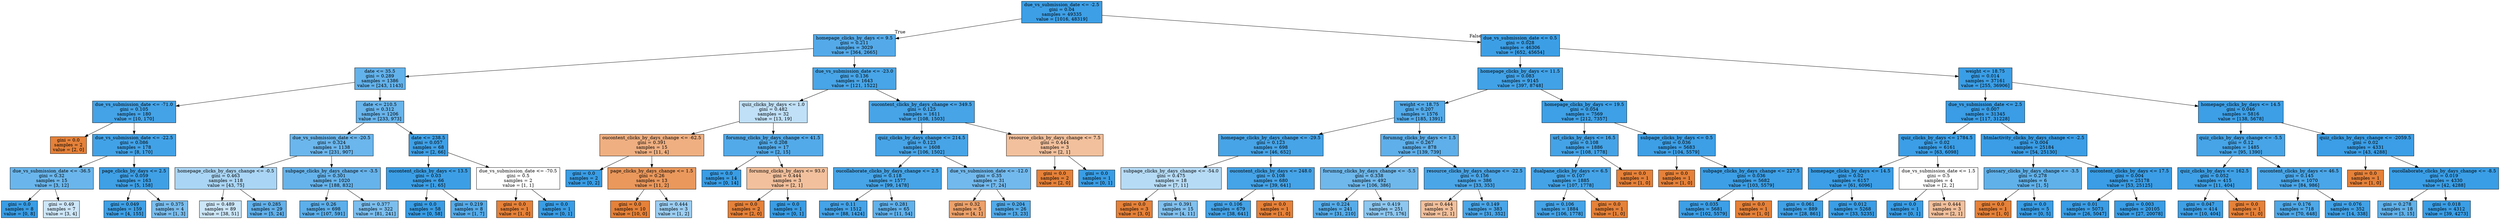 digraph Tree {
node [shape=box, style="filled", color="black"] ;
0 [label="due_vs_submission_date <= -2.5\ngini = 0.04\nsamples = 49335\nvalue = [1016, 48319]", fillcolor="#399de5fa"] ;
1 [label="homepage_clicks_by_days <= 9.5\ngini = 0.211\nsamples = 3029\nvalue = [364, 2665]", fillcolor="#399de5dc"] ;
0 -> 1 [labeldistance=2.5, labelangle=45, headlabel="True"] ;
2 [label="date <= 35.5\ngini = 0.289\nsamples = 1386\nvalue = [243, 1143]", fillcolor="#399de5c9"] ;
1 -> 2 ;
3 [label="due_vs_submission_date <= -71.0\ngini = 0.105\nsamples = 180\nvalue = [10, 170]", fillcolor="#399de5f0"] ;
2 -> 3 ;
4 [label="gini = 0.0\nsamples = 2\nvalue = [2, 0]", fillcolor="#e58139ff"] ;
3 -> 4 ;
5 [label="due_vs_submission_date <= -22.5\ngini = 0.086\nsamples = 178\nvalue = [8, 170]", fillcolor="#399de5f3"] ;
3 -> 5 ;
6 [label="due_vs_submission_date <= -36.5\ngini = 0.32\nsamples = 15\nvalue = [3, 12]", fillcolor="#399de5bf"] ;
5 -> 6 ;
7 [label="gini = 0.0\nsamples = 8\nvalue = [0, 8]", fillcolor="#399de5ff"] ;
6 -> 7 ;
8 [label="gini = 0.49\nsamples = 7\nvalue = [3, 4]", fillcolor="#399de540"] ;
6 -> 8 ;
9 [label="page_clicks_by_days <= 2.5\ngini = 0.059\nsamples = 163\nvalue = [5, 158]", fillcolor="#399de5f7"] ;
5 -> 9 ;
10 [label="gini = 0.049\nsamples = 159\nvalue = [4, 155]", fillcolor="#399de5f8"] ;
9 -> 10 ;
11 [label="gini = 0.375\nsamples = 4\nvalue = [1, 3]", fillcolor="#399de5aa"] ;
9 -> 11 ;
12 [label="date <= 210.5\ngini = 0.312\nsamples = 1206\nvalue = [233, 973]", fillcolor="#399de5c2"] ;
2 -> 12 ;
13 [label="due_vs_submission_date <= -20.5\ngini = 0.324\nsamples = 1138\nvalue = [231, 907]", fillcolor="#399de5be"] ;
12 -> 13 ;
14 [label="homepage_clicks_by_days_change <= -0.5\ngini = 0.463\nsamples = 118\nvalue = [43, 75]", fillcolor="#399de56d"] ;
13 -> 14 ;
15 [label="gini = 0.489\nsamples = 89\nvalue = [38, 51]", fillcolor="#399de541"] ;
14 -> 15 ;
16 [label="gini = 0.285\nsamples = 29\nvalue = [5, 24]", fillcolor="#399de5ca"] ;
14 -> 16 ;
17 [label="subpage_clicks_by_days_change <= -3.5\ngini = 0.301\nsamples = 1020\nvalue = [188, 832]", fillcolor="#399de5c5"] ;
13 -> 17 ;
18 [label="gini = 0.26\nsamples = 698\nvalue = [107, 591]", fillcolor="#399de5d1"] ;
17 -> 18 ;
19 [label="gini = 0.377\nsamples = 322\nvalue = [81, 241]", fillcolor="#399de5a9"] ;
17 -> 19 ;
20 [label="date <= 238.5\ngini = 0.057\nsamples = 68\nvalue = [2, 66]", fillcolor="#399de5f7"] ;
12 -> 20 ;
21 [label="oucontent_clicks_by_days <= 13.5\ngini = 0.03\nsamples = 66\nvalue = [1, 65]", fillcolor="#399de5fb"] ;
20 -> 21 ;
22 [label="gini = 0.0\nsamples = 58\nvalue = [0, 58]", fillcolor="#399de5ff"] ;
21 -> 22 ;
23 [label="gini = 0.219\nsamples = 8\nvalue = [1, 7]", fillcolor="#399de5db"] ;
21 -> 23 ;
24 [label="due_vs_submission_date <= -70.5\ngini = 0.5\nsamples = 2\nvalue = [1, 1]", fillcolor="#e5813900"] ;
20 -> 24 ;
25 [label="gini = 0.0\nsamples = 1\nvalue = [1, 0]", fillcolor="#e58139ff"] ;
24 -> 25 ;
26 [label="gini = 0.0\nsamples = 1\nvalue = [0, 1]", fillcolor="#399de5ff"] ;
24 -> 26 ;
27 [label="due_vs_submission_date <= -23.0\ngini = 0.136\nsamples = 1643\nvalue = [121, 1522]", fillcolor="#399de5eb"] ;
1 -> 27 ;
28 [label="quiz_clicks_by_days <= 1.0\ngini = 0.482\nsamples = 32\nvalue = [13, 19]", fillcolor="#399de551"] ;
27 -> 28 ;
29 [label="oucontent_clicks_by_days_change <= -62.5\ngini = 0.391\nsamples = 15\nvalue = [11, 4]", fillcolor="#e58139a2"] ;
28 -> 29 ;
30 [label="gini = 0.0\nsamples = 2\nvalue = [0, 2]", fillcolor="#399de5ff"] ;
29 -> 30 ;
31 [label="page_clicks_by_days_change <= 1.5\ngini = 0.26\nsamples = 13\nvalue = [11, 2]", fillcolor="#e58139d1"] ;
29 -> 31 ;
32 [label="gini = 0.0\nsamples = 10\nvalue = [10, 0]", fillcolor="#e58139ff"] ;
31 -> 32 ;
33 [label="gini = 0.444\nsamples = 3\nvalue = [1, 2]", fillcolor="#399de57f"] ;
31 -> 33 ;
34 [label="forumng_clicks_by_days_change <= 41.5\ngini = 0.208\nsamples = 17\nvalue = [2, 15]", fillcolor="#399de5dd"] ;
28 -> 34 ;
35 [label="gini = 0.0\nsamples = 14\nvalue = [0, 14]", fillcolor="#399de5ff"] ;
34 -> 35 ;
36 [label="forumng_clicks_by_days <= 93.0\ngini = 0.444\nsamples = 3\nvalue = [2, 1]", fillcolor="#e581397f"] ;
34 -> 36 ;
37 [label="gini = 0.0\nsamples = 2\nvalue = [2, 0]", fillcolor="#e58139ff"] ;
36 -> 37 ;
38 [label="gini = 0.0\nsamples = 1\nvalue = [0, 1]", fillcolor="#399de5ff"] ;
36 -> 38 ;
39 [label="oucontent_clicks_by_days_change <= 349.5\ngini = 0.125\nsamples = 1611\nvalue = [108, 1503]", fillcolor="#399de5ed"] ;
27 -> 39 ;
40 [label="quiz_clicks_by_days_change <= 214.5\ngini = 0.123\nsamples = 1608\nvalue = [106, 1502]", fillcolor="#399de5ed"] ;
39 -> 40 ;
41 [label="oucollaborate_clicks_by_days_change <= 2.5\ngini = 0.118\nsamples = 1577\nvalue = [99, 1478]", fillcolor="#399de5ee"] ;
40 -> 41 ;
42 [label="gini = 0.11\nsamples = 1512\nvalue = [88, 1424]", fillcolor="#399de5ef"] ;
41 -> 42 ;
43 [label="gini = 0.281\nsamples = 65\nvalue = [11, 54]", fillcolor="#399de5cb"] ;
41 -> 43 ;
44 [label="due_vs_submission_date <= -12.0\ngini = 0.35\nsamples = 31\nvalue = [7, 24]", fillcolor="#399de5b5"] ;
40 -> 44 ;
45 [label="gini = 0.32\nsamples = 5\nvalue = [4, 1]", fillcolor="#e58139bf"] ;
44 -> 45 ;
46 [label="gini = 0.204\nsamples = 26\nvalue = [3, 23]", fillcolor="#399de5de"] ;
44 -> 46 ;
47 [label="resource_clicks_by_days_change <= 7.5\ngini = 0.444\nsamples = 3\nvalue = [2, 1]", fillcolor="#e581397f"] ;
39 -> 47 ;
48 [label="gini = 0.0\nsamples = 2\nvalue = [2, 0]", fillcolor="#e58139ff"] ;
47 -> 48 ;
49 [label="gini = 0.0\nsamples = 1\nvalue = [0, 1]", fillcolor="#399de5ff"] ;
47 -> 49 ;
50 [label="due_vs_submission_date <= 0.5\ngini = 0.028\nsamples = 46306\nvalue = [652, 45654]", fillcolor="#399de5fb"] ;
0 -> 50 [labeldistance=2.5, labelangle=-45, headlabel="False"] ;
51 [label="homepage_clicks_by_days <= 11.5\ngini = 0.083\nsamples = 9145\nvalue = [397, 8748]", fillcolor="#399de5f3"] ;
50 -> 51 ;
52 [label="weight <= 18.75\ngini = 0.207\nsamples = 1576\nvalue = [185, 1391]", fillcolor="#399de5dd"] ;
51 -> 52 ;
53 [label="homepage_clicks_by_days_change <= -29.5\ngini = 0.123\nsamples = 698\nvalue = [46, 652]", fillcolor="#399de5ed"] ;
52 -> 53 ;
54 [label="subpage_clicks_by_days_change <= -54.0\ngini = 0.475\nsamples = 18\nvalue = [7, 11]", fillcolor="#399de55d"] ;
53 -> 54 ;
55 [label="gini = 0.0\nsamples = 3\nvalue = [3, 0]", fillcolor="#e58139ff"] ;
54 -> 55 ;
56 [label="gini = 0.391\nsamples = 15\nvalue = [4, 11]", fillcolor="#399de5a2"] ;
54 -> 56 ;
57 [label="oucontent_clicks_by_days <= 248.0\ngini = 0.108\nsamples = 680\nvalue = [39, 641]", fillcolor="#399de5ef"] ;
53 -> 57 ;
58 [label="gini = 0.106\nsamples = 679\nvalue = [38, 641]", fillcolor="#399de5f0"] ;
57 -> 58 ;
59 [label="gini = 0.0\nsamples = 1\nvalue = [1, 0]", fillcolor="#e58139ff"] ;
57 -> 59 ;
60 [label="forumng_clicks_by_days <= 1.5\ngini = 0.267\nsamples = 878\nvalue = [139, 739]", fillcolor="#399de5cf"] ;
52 -> 60 ;
61 [label="forumng_clicks_by_days_change <= -5.5\ngini = 0.338\nsamples = 492\nvalue = [106, 386]", fillcolor="#399de5b9"] ;
60 -> 61 ;
62 [label="gini = 0.224\nsamples = 241\nvalue = [31, 210]", fillcolor="#399de5d9"] ;
61 -> 62 ;
63 [label="gini = 0.419\nsamples = 251\nvalue = [75, 176]", fillcolor="#399de592"] ;
61 -> 63 ;
64 [label="resource_clicks_by_days_change <= -22.5\ngini = 0.156\nsamples = 386\nvalue = [33, 353]", fillcolor="#399de5e7"] ;
60 -> 64 ;
65 [label="gini = 0.444\nsamples = 3\nvalue = [2, 1]", fillcolor="#e581397f"] ;
64 -> 65 ;
66 [label="gini = 0.149\nsamples = 383\nvalue = [31, 352]", fillcolor="#399de5e9"] ;
64 -> 66 ;
67 [label="homepage_clicks_by_days <= 19.5\ngini = 0.054\nsamples = 7569\nvalue = [212, 7357]", fillcolor="#399de5f8"] ;
51 -> 67 ;
68 [label="url_clicks_by_days <= 16.5\ngini = 0.108\nsamples = 1886\nvalue = [108, 1778]", fillcolor="#399de5f0"] ;
67 -> 68 ;
69 [label="dualpane_clicks_by_days <= 6.5\ngini = 0.107\nsamples = 1885\nvalue = [107, 1778]", fillcolor="#399de5f0"] ;
68 -> 69 ;
70 [label="gini = 0.106\nsamples = 1884\nvalue = [106, 1778]", fillcolor="#399de5f0"] ;
69 -> 70 ;
71 [label="gini = 0.0\nsamples = 1\nvalue = [1, 0]", fillcolor="#e58139ff"] ;
69 -> 71 ;
72 [label="gini = 0.0\nsamples = 1\nvalue = [1, 0]", fillcolor="#e58139ff"] ;
68 -> 72 ;
73 [label="subpage_clicks_by_days <= 0.5\ngini = 0.036\nsamples = 5683\nvalue = [104, 5579]", fillcolor="#399de5fa"] ;
67 -> 73 ;
74 [label="gini = 0.0\nsamples = 1\nvalue = [1, 0]", fillcolor="#e58139ff"] ;
73 -> 74 ;
75 [label="subpage_clicks_by_days_change <= 227.5\ngini = 0.036\nsamples = 5682\nvalue = [103, 5579]", fillcolor="#399de5fa"] ;
73 -> 75 ;
76 [label="gini = 0.035\nsamples = 5681\nvalue = [102, 5579]", fillcolor="#399de5fa"] ;
75 -> 76 ;
77 [label="gini = 0.0\nsamples = 1\nvalue = [1, 0]", fillcolor="#e58139ff"] ;
75 -> 77 ;
78 [label="weight <= 18.75\ngini = 0.014\nsamples = 37161\nvalue = [255, 36906]", fillcolor="#399de5fd"] ;
50 -> 78 ;
79 [label="due_vs_submission_date <= 2.5\ngini = 0.007\nsamples = 31345\nvalue = [117, 31228]", fillcolor="#399de5fe"] ;
78 -> 79 ;
80 [label="quiz_clicks_by_days <= 1784.5\ngini = 0.02\nsamples = 6161\nvalue = [63, 6098]", fillcolor="#399de5fc"] ;
79 -> 80 ;
81 [label="homepage_clicks_by_days <= 14.5\ngini = 0.02\nsamples = 6157\nvalue = [61, 6096]", fillcolor="#399de5fc"] ;
80 -> 81 ;
82 [label="gini = 0.061\nsamples = 889\nvalue = [28, 861]", fillcolor="#399de5f7"] ;
81 -> 82 ;
83 [label="gini = 0.012\nsamples = 5268\nvalue = [33, 5235]", fillcolor="#399de5fd"] ;
81 -> 83 ;
84 [label="due_vs_submission_date <= 1.5\ngini = 0.5\nsamples = 4\nvalue = [2, 2]", fillcolor="#e5813900"] ;
80 -> 84 ;
85 [label="gini = 0.0\nsamples = 1\nvalue = [0, 1]", fillcolor="#399de5ff"] ;
84 -> 85 ;
86 [label="gini = 0.444\nsamples = 3\nvalue = [2, 1]", fillcolor="#e581397f"] ;
84 -> 86 ;
87 [label="htmlactivity_clicks_by_days_change <= -2.5\ngini = 0.004\nsamples = 25184\nvalue = [54, 25130]", fillcolor="#399de5fe"] ;
79 -> 87 ;
88 [label="glossary_clicks_by_days_change <= -3.5\ngini = 0.278\nsamples = 6\nvalue = [1, 5]", fillcolor="#399de5cc"] ;
87 -> 88 ;
89 [label="gini = 0.0\nsamples = 1\nvalue = [1, 0]", fillcolor="#e58139ff"] ;
88 -> 89 ;
90 [label="gini = 0.0\nsamples = 5\nvalue = [0, 5]", fillcolor="#399de5ff"] ;
88 -> 90 ;
91 [label="oucontent_clicks_by_days <= 17.5\ngini = 0.004\nsamples = 25178\nvalue = [53, 25125]", fillcolor="#399de5fe"] ;
87 -> 91 ;
92 [label="gini = 0.01\nsamples = 5073\nvalue = [26, 5047]", fillcolor="#399de5fe"] ;
91 -> 92 ;
93 [label="gini = 0.003\nsamples = 20105\nvalue = [27, 20078]", fillcolor="#399de5ff"] ;
91 -> 93 ;
94 [label="homepage_clicks_by_days <= 14.5\ngini = 0.046\nsamples = 5816\nvalue = [138, 5678]", fillcolor="#399de5f9"] ;
78 -> 94 ;
95 [label="quiz_clicks_by_days_change <= -5.5\ngini = 0.12\nsamples = 1485\nvalue = [95, 1390]", fillcolor="#399de5ee"] ;
94 -> 95 ;
96 [label="quiz_clicks_by_days <= 162.5\ngini = 0.052\nsamples = 415\nvalue = [11, 404]", fillcolor="#399de5f8"] ;
95 -> 96 ;
97 [label="gini = 0.047\nsamples = 414\nvalue = [10, 404]", fillcolor="#399de5f9"] ;
96 -> 97 ;
98 [label="gini = 0.0\nsamples = 1\nvalue = [1, 0]", fillcolor="#e58139ff"] ;
96 -> 98 ;
99 [label="oucontent_clicks_by_days <= 46.5\ngini = 0.145\nsamples = 1070\nvalue = [84, 986]", fillcolor="#399de5e9"] ;
95 -> 99 ;
100 [label="gini = 0.176\nsamples = 718\nvalue = [70, 648]", fillcolor="#399de5e3"] ;
99 -> 100 ;
101 [label="gini = 0.076\nsamples = 352\nvalue = [14, 338]", fillcolor="#399de5f4"] ;
99 -> 101 ;
102 [label="quiz_clicks_by_days_change <= -2059.5\ngini = 0.02\nsamples = 4331\nvalue = [43, 4288]", fillcolor="#399de5fc"] ;
94 -> 102 ;
103 [label="gini = 0.0\nsamples = 1\nvalue = [1, 0]", fillcolor="#e58139ff"] ;
102 -> 103 ;
104 [label="oucollaborate_clicks_by_days_change <= -8.5\ngini = 0.019\nsamples = 4330\nvalue = [42, 4288]", fillcolor="#399de5fd"] ;
102 -> 104 ;
105 [label="gini = 0.278\nsamples = 18\nvalue = [3, 15]", fillcolor="#399de5cc"] ;
104 -> 105 ;
106 [label="gini = 0.018\nsamples = 4312\nvalue = [39, 4273]", fillcolor="#399de5fd"] ;
104 -> 106 ;
}